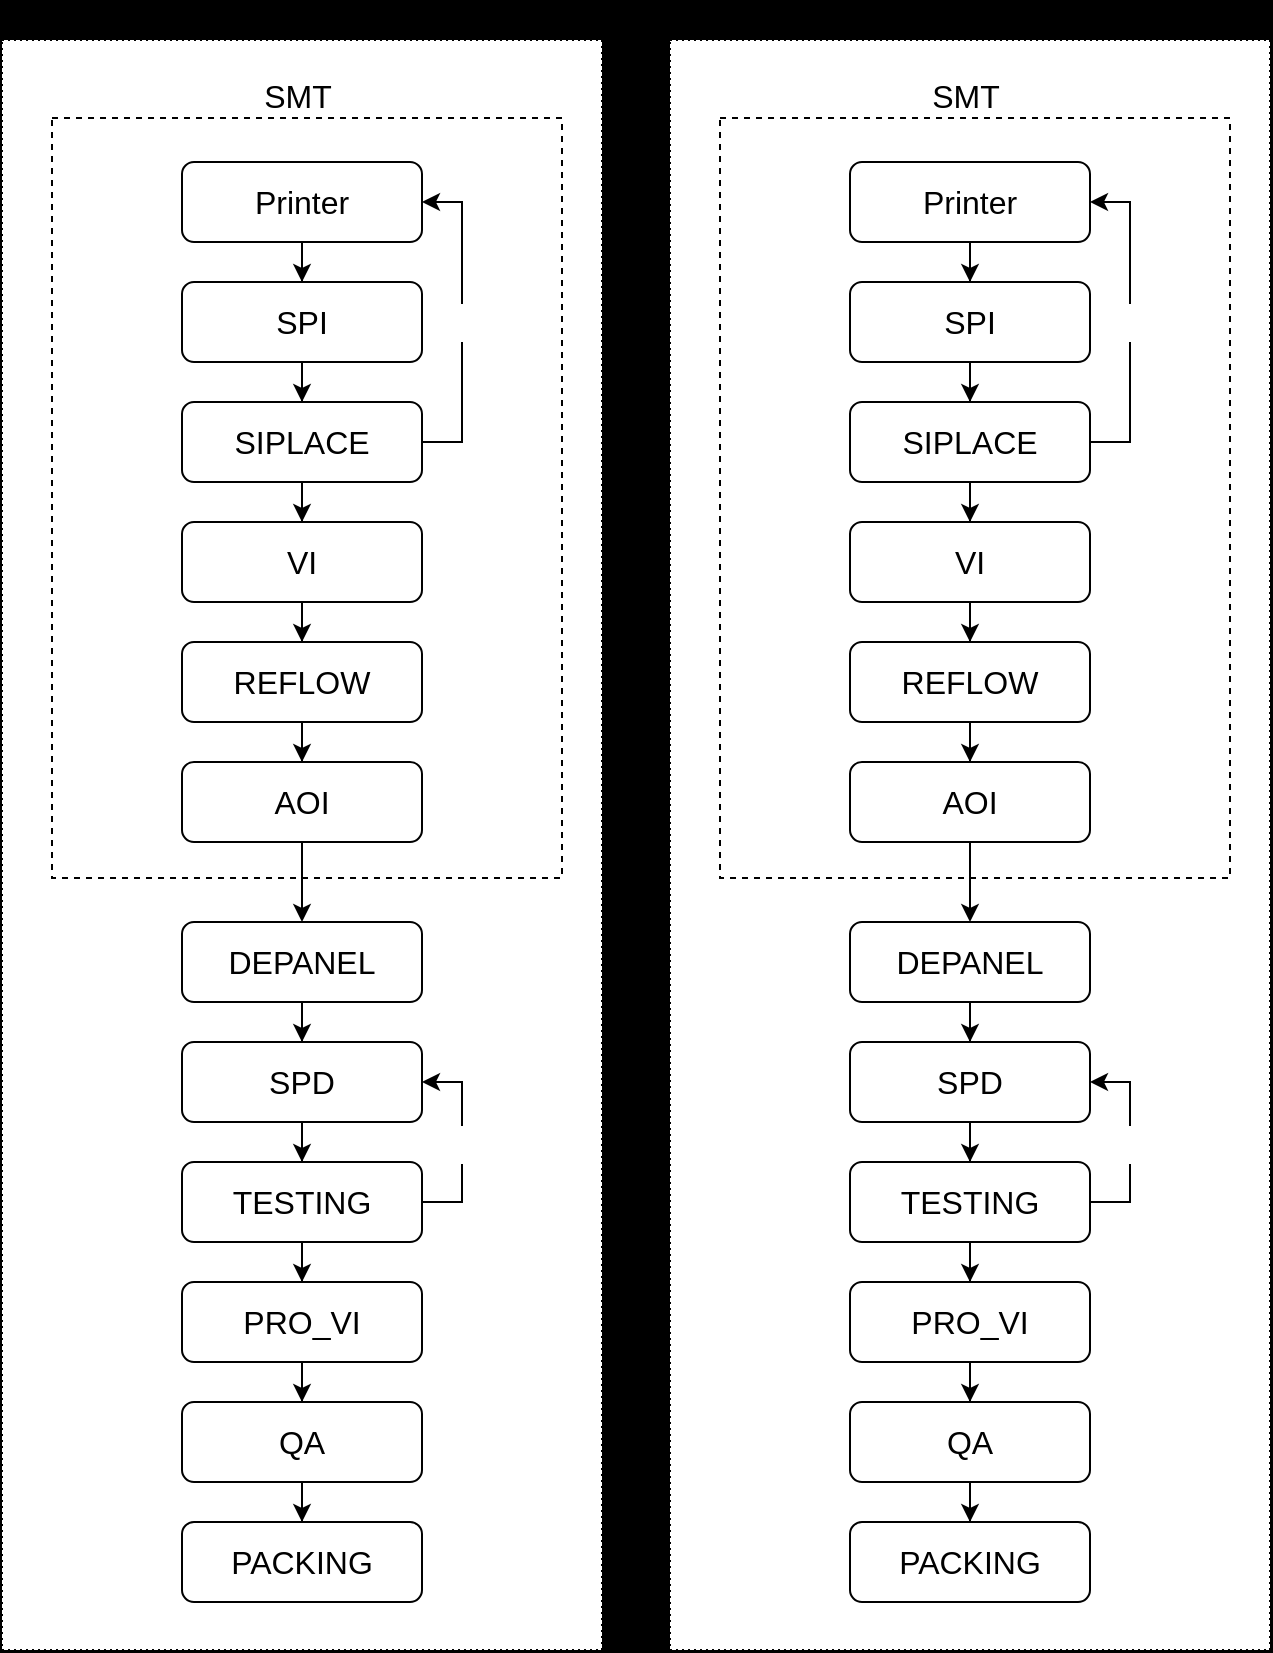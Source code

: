 <mxfile version="14.9.4" type="github" pages="2">
  <diagram id="6duA1uSMdmndYWGt7eCN" name="Route &amp; Lines">
    <mxGraphModel dx="2062" dy="1146" grid="0" gridSize="10" guides="1" tooltips="1" connect="1" arrows="1" fold="1" page="1" pageScale="1" pageWidth="100000" pageHeight="100000" background="#000000" math="0" shadow="0">
      <root>
        <mxCell id="0" />
        <mxCell id="1" parent="0" />
        <mxCell id="z4yi9fR-iadnpEJnsJKe-28" value="" style="rounded=0;whiteSpace=wrap;html=1;dashed=1;fontSize=16;dashPattern=1 2;" vertex="1" parent="1">
          <mxGeometry x="560" y="99" width="300" height="805" as="geometry" />
        </mxCell>
        <mxCell id="z4yi9fR-iadnpEJnsJKe-29" value="" style="rounded=0;whiteSpace=wrap;html=1;dashed=1;" vertex="1" parent="1">
          <mxGeometry x="585" y="138" width="255" height="380" as="geometry" />
        </mxCell>
        <mxCell id="z4yi9fR-iadnpEJnsJKe-30" value="" style="edgeStyle=orthogonalEdgeStyle;rounded=0;orthogonalLoop=1;jettySize=auto;html=1;" edge="1" parent="1" source="z4yi9fR-iadnpEJnsJKe-31" target="z4yi9fR-iadnpEJnsJKe-33">
          <mxGeometry relative="1" as="geometry" />
        </mxCell>
        <mxCell id="z4yi9fR-iadnpEJnsJKe-31" value="Printer" style="rounded=1;whiteSpace=wrap;html=1;fontSize=16;" vertex="1" parent="1">
          <mxGeometry x="650" y="160" width="120" height="40" as="geometry" />
        </mxCell>
        <mxCell id="z4yi9fR-iadnpEJnsJKe-32" value="" style="edgeStyle=orthogonalEdgeStyle;rounded=0;orthogonalLoop=1;jettySize=auto;html=1;" edge="1" parent="1" source="z4yi9fR-iadnpEJnsJKe-33" target="z4yi9fR-iadnpEJnsJKe-35">
          <mxGeometry relative="1" as="geometry" />
        </mxCell>
        <mxCell id="z4yi9fR-iadnpEJnsJKe-33" value="SPI" style="whiteSpace=wrap;html=1;rounded=1;fontSize=16;" vertex="1" parent="1">
          <mxGeometry x="650" y="220" width="120" height="40" as="geometry" />
        </mxCell>
        <mxCell id="z4yi9fR-iadnpEJnsJKe-34" value="" style="edgeStyle=orthogonalEdgeStyle;rounded=0;orthogonalLoop=1;jettySize=auto;html=1;" edge="1" parent="1" source="z4yi9fR-iadnpEJnsJKe-35" target="z4yi9fR-iadnpEJnsJKe-37">
          <mxGeometry relative="1" as="geometry" />
        </mxCell>
        <mxCell id="OaSJKc2FD3M6Q3dSnDNx-2" style="edgeStyle=orthogonalEdgeStyle;rounded=0;orthogonalLoop=1;jettySize=auto;html=1;exitX=1;exitY=0.5;exitDx=0;exitDy=0;entryX=1;entryY=0.5;entryDx=0;entryDy=0;fontSize=16;fontColor=none;" edge="1" parent="1" source="z4yi9fR-iadnpEJnsJKe-35" target="z4yi9fR-iadnpEJnsJKe-31">
          <mxGeometry relative="1" as="geometry" />
        </mxCell>
        <mxCell id="OaSJKc2FD3M6Q3dSnDNx-3" value="&lt;font color=&quot;#ffffff&quot;&gt;Rework&lt;/font&gt;" style="edgeLabel;html=1;align=center;verticalAlign=middle;resizable=0;points=[];fontSize=16;fontColor=none;" vertex="1" connectable="0" parent="OaSJKc2FD3M6Q3dSnDNx-2">
          <mxGeometry x="0.175" relative="1" as="geometry">
            <mxPoint x="13" y="14" as="offset" />
          </mxGeometry>
        </mxCell>
        <mxCell id="z4yi9fR-iadnpEJnsJKe-35" value="SIPLACE" style="whiteSpace=wrap;html=1;rounded=1;fontSize=16;" vertex="1" parent="1">
          <mxGeometry x="650" y="280" width="120" height="40" as="geometry" />
        </mxCell>
        <mxCell id="z4yi9fR-iadnpEJnsJKe-36" value="" style="edgeStyle=orthogonalEdgeStyle;rounded=0;orthogonalLoop=1;jettySize=auto;html=1;" edge="1" parent="1" source="z4yi9fR-iadnpEJnsJKe-37" target="z4yi9fR-iadnpEJnsJKe-39">
          <mxGeometry relative="1" as="geometry" />
        </mxCell>
        <mxCell id="z4yi9fR-iadnpEJnsJKe-37" value="VI" style="whiteSpace=wrap;html=1;rounded=1;fontSize=16;" vertex="1" parent="1">
          <mxGeometry x="650" y="340" width="120" height="40" as="geometry" />
        </mxCell>
        <mxCell id="z4yi9fR-iadnpEJnsJKe-38" value="" style="edgeStyle=orthogonalEdgeStyle;rounded=0;orthogonalLoop=1;jettySize=auto;html=1;" edge="1" parent="1" source="z4yi9fR-iadnpEJnsJKe-39" target="z4yi9fR-iadnpEJnsJKe-41">
          <mxGeometry relative="1" as="geometry" />
        </mxCell>
        <mxCell id="z4yi9fR-iadnpEJnsJKe-39" value="REFLOW" style="whiteSpace=wrap;html=1;rounded=1;fontSize=16;" vertex="1" parent="1">
          <mxGeometry x="650" y="400" width="120" height="40" as="geometry" />
        </mxCell>
        <mxCell id="z4yi9fR-iadnpEJnsJKe-40" value="" style="edgeStyle=orthogonalEdgeStyle;rounded=0;orthogonalLoop=1;jettySize=auto;html=1;" edge="1" parent="1" source="z4yi9fR-iadnpEJnsJKe-41" target="z4yi9fR-iadnpEJnsJKe-44">
          <mxGeometry relative="1" as="geometry" />
        </mxCell>
        <mxCell id="z4yi9fR-iadnpEJnsJKe-41" value="AOI" style="whiteSpace=wrap;html=1;rounded=1;fontSize=16;" vertex="1" parent="1">
          <mxGeometry x="650" y="460" width="120" height="40" as="geometry" />
        </mxCell>
        <mxCell id="z4yi9fR-iadnpEJnsJKe-42" value="SMT" style="text;html=1;strokeColor=none;fillColor=none;align=center;verticalAlign=middle;whiteSpace=wrap;rounded=0;dashed=1;fontSize=16;" vertex="1" parent="1">
          <mxGeometry x="688" y="117" width="40" height="20" as="geometry" />
        </mxCell>
        <mxCell id="z4yi9fR-iadnpEJnsJKe-43" value="" style="edgeStyle=orthogonalEdgeStyle;rounded=0;orthogonalLoop=1;jettySize=auto;html=1;" edge="1" parent="1" source="z4yi9fR-iadnpEJnsJKe-44" target="z4yi9fR-iadnpEJnsJKe-46">
          <mxGeometry relative="1" as="geometry" />
        </mxCell>
        <mxCell id="z4yi9fR-iadnpEJnsJKe-44" value="DEPANEL" style="whiteSpace=wrap;html=1;rounded=1;fontSize=16;" vertex="1" parent="1">
          <mxGeometry x="650" y="540" width="120" height="40" as="geometry" />
        </mxCell>
        <mxCell id="z4yi9fR-iadnpEJnsJKe-45" value="" style="edgeStyle=orthogonalEdgeStyle;rounded=0;orthogonalLoop=1;jettySize=auto;html=1;" edge="1" parent="1" source="z4yi9fR-iadnpEJnsJKe-46" target="z4yi9fR-iadnpEJnsJKe-48">
          <mxGeometry relative="1" as="geometry" />
        </mxCell>
        <mxCell id="z4yi9fR-iadnpEJnsJKe-46" value="SPD" style="whiteSpace=wrap;html=1;rounded=1;fontSize=16;" vertex="1" parent="1">
          <mxGeometry x="650" y="600" width="120" height="40" as="geometry" />
        </mxCell>
        <mxCell id="z4yi9fR-iadnpEJnsJKe-47" value="" style="edgeStyle=orthogonalEdgeStyle;rounded=0;orthogonalLoop=1;jettySize=auto;html=1;" edge="1" parent="1" source="z4yi9fR-iadnpEJnsJKe-48" target="z4yi9fR-iadnpEJnsJKe-50">
          <mxGeometry relative="1" as="geometry" />
        </mxCell>
        <mxCell id="OaSJKc2FD3M6Q3dSnDNx-4" style="edgeStyle=orthogonalEdgeStyle;rounded=0;orthogonalLoop=1;jettySize=auto;html=1;exitX=1;exitY=0.5;exitDx=0;exitDy=0;entryX=1;entryY=0.5;entryDx=0;entryDy=0;fontSize=16;fontColor=none;" edge="1" parent="1" source="z4yi9fR-iadnpEJnsJKe-48" target="z4yi9fR-iadnpEJnsJKe-46">
          <mxGeometry relative="1" as="geometry" />
        </mxCell>
        <mxCell id="OaSJKc2FD3M6Q3dSnDNx-5" value="&lt;font color=&quot;#ffffff&quot;&gt;Rework&lt;/font&gt;" style="edgeLabel;html=1;align=center;verticalAlign=middle;resizable=0;points=[];fontSize=16;fontColor=none;" vertex="1" connectable="0" parent="OaSJKc2FD3M6Q3dSnDNx-4">
          <mxGeometry x="0.32" y="1" relative="1" as="geometry">
            <mxPoint x="21" y="17" as="offset" />
          </mxGeometry>
        </mxCell>
        <mxCell id="z4yi9fR-iadnpEJnsJKe-48" value="TESTING" style="whiteSpace=wrap;html=1;rounded=1;fontSize=16;" vertex="1" parent="1">
          <mxGeometry x="650" y="660" width="120" height="40" as="geometry" />
        </mxCell>
        <mxCell id="z4yi9fR-iadnpEJnsJKe-49" value="" style="edgeStyle=orthogonalEdgeStyle;rounded=0;orthogonalLoop=1;jettySize=auto;html=1;" edge="1" parent="1" source="z4yi9fR-iadnpEJnsJKe-50" target="z4yi9fR-iadnpEJnsJKe-52">
          <mxGeometry relative="1" as="geometry" />
        </mxCell>
        <mxCell id="z4yi9fR-iadnpEJnsJKe-50" value="PRO_VI" style="whiteSpace=wrap;html=1;rounded=1;fontSize=16;" vertex="1" parent="1">
          <mxGeometry x="650" y="720" width="120" height="40" as="geometry" />
        </mxCell>
        <mxCell id="z4yi9fR-iadnpEJnsJKe-51" value="" style="edgeStyle=orthogonalEdgeStyle;rounded=0;orthogonalLoop=1;jettySize=auto;html=1;" edge="1" parent="1" source="z4yi9fR-iadnpEJnsJKe-52" target="z4yi9fR-iadnpEJnsJKe-53">
          <mxGeometry relative="1" as="geometry" />
        </mxCell>
        <mxCell id="z4yi9fR-iadnpEJnsJKe-52" value="QA" style="whiteSpace=wrap;html=1;rounded=1;fontSize=16;" vertex="1" parent="1">
          <mxGeometry x="650" y="780" width="120" height="40" as="geometry" />
        </mxCell>
        <mxCell id="z4yi9fR-iadnpEJnsJKe-53" value="PACKING" style="whiteSpace=wrap;html=1;rounded=1;fontSize=16;" vertex="1" parent="1">
          <mxGeometry x="650" y="840" width="120" height="40" as="geometry" />
        </mxCell>
        <mxCell id="z4yi9fR-iadnpEJnsJKe-54" value="LINE 2" style="text;html=1;strokeColor=none;fillColor=none;align=center;verticalAlign=middle;whiteSpace=wrap;rounded=0;dashed=1;fontSize=16;" vertex="1" parent="1">
          <mxGeometry x="682.5" y="79" width="60" height="20" as="geometry" />
        </mxCell>
        <mxCell id="OaSJKc2FD3M6Q3dSnDNx-6" value="" style="rounded=0;whiteSpace=wrap;html=1;dashed=1;fontSize=16;dashPattern=1 2;" vertex="1" parent="1">
          <mxGeometry x="226" y="99" width="300" height="805" as="geometry" />
        </mxCell>
        <mxCell id="OaSJKc2FD3M6Q3dSnDNx-7" value="" style="rounded=0;whiteSpace=wrap;html=1;dashed=1;" vertex="1" parent="1">
          <mxGeometry x="251" y="138" width="255" height="380" as="geometry" />
        </mxCell>
        <mxCell id="OaSJKc2FD3M6Q3dSnDNx-8" value="" style="edgeStyle=orthogonalEdgeStyle;rounded=0;orthogonalLoop=1;jettySize=auto;html=1;" edge="1" parent="1" source="OaSJKc2FD3M6Q3dSnDNx-9" target="OaSJKc2FD3M6Q3dSnDNx-11">
          <mxGeometry relative="1" as="geometry" />
        </mxCell>
        <mxCell id="OaSJKc2FD3M6Q3dSnDNx-9" value="Printer" style="rounded=1;whiteSpace=wrap;html=1;fontSize=16;" vertex="1" parent="1">
          <mxGeometry x="316" y="160" width="120" height="40" as="geometry" />
        </mxCell>
        <mxCell id="OaSJKc2FD3M6Q3dSnDNx-10" value="" style="edgeStyle=orthogonalEdgeStyle;rounded=0;orthogonalLoop=1;jettySize=auto;html=1;" edge="1" parent="1" source="OaSJKc2FD3M6Q3dSnDNx-11" target="OaSJKc2FD3M6Q3dSnDNx-15">
          <mxGeometry relative="1" as="geometry" />
        </mxCell>
        <mxCell id="OaSJKc2FD3M6Q3dSnDNx-11" value="SPI" style="whiteSpace=wrap;html=1;rounded=1;fontSize=16;" vertex="1" parent="1">
          <mxGeometry x="316" y="220" width="120" height="40" as="geometry" />
        </mxCell>
        <mxCell id="OaSJKc2FD3M6Q3dSnDNx-12" value="" style="edgeStyle=orthogonalEdgeStyle;rounded=0;orthogonalLoop=1;jettySize=auto;html=1;" edge="1" parent="1" source="OaSJKc2FD3M6Q3dSnDNx-15" target="OaSJKc2FD3M6Q3dSnDNx-17">
          <mxGeometry relative="1" as="geometry" />
        </mxCell>
        <mxCell id="OaSJKc2FD3M6Q3dSnDNx-13" style="edgeStyle=orthogonalEdgeStyle;rounded=0;orthogonalLoop=1;jettySize=auto;html=1;exitX=1;exitY=0.5;exitDx=0;exitDy=0;entryX=1;entryY=0.5;entryDx=0;entryDy=0;fontSize=16;fontColor=none;" edge="1" parent="1" source="OaSJKc2FD3M6Q3dSnDNx-15" target="OaSJKc2FD3M6Q3dSnDNx-9">
          <mxGeometry relative="1" as="geometry" />
        </mxCell>
        <mxCell id="OaSJKc2FD3M6Q3dSnDNx-14" value="&lt;font color=&quot;#ffffff&quot;&gt;Rework&lt;/font&gt;" style="edgeLabel;html=1;align=center;verticalAlign=middle;resizable=0;points=[];fontSize=16;fontColor=none;" vertex="1" connectable="0" parent="OaSJKc2FD3M6Q3dSnDNx-13">
          <mxGeometry x="0.175" relative="1" as="geometry">
            <mxPoint x="13" y="14" as="offset" />
          </mxGeometry>
        </mxCell>
        <mxCell id="OaSJKc2FD3M6Q3dSnDNx-15" value="SIPLACE" style="whiteSpace=wrap;html=1;rounded=1;fontSize=16;" vertex="1" parent="1">
          <mxGeometry x="316" y="280" width="120" height="40" as="geometry" />
        </mxCell>
        <mxCell id="OaSJKc2FD3M6Q3dSnDNx-16" value="" style="edgeStyle=orthogonalEdgeStyle;rounded=0;orthogonalLoop=1;jettySize=auto;html=1;" edge="1" parent="1" source="OaSJKc2FD3M6Q3dSnDNx-17" target="OaSJKc2FD3M6Q3dSnDNx-19">
          <mxGeometry relative="1" as="geometry" />
        </mxCell>
        <mxCell id="OaSJKc2FD3M6Q3dSnDNx-17" value="VI" style="whiteSpace=wrap;html=1;rounded=1;fontSize=16;" vertex="1" parent="1">
          <mxGeometry x="316" y="340" width="120" height="40" as="geometry" />
        </mxCell>
        <mxCell id="OaSJKc2FD3M6Q3dSnDNx-18" value="" style="edgeStyle=orthogonalEdgeStyle;rounded=0;orthogonalLoop=1;jettySize=auto;html=1;" edge="1" parent="1" source="OaSJKc2FD3M6Q3dSnDNx-19" target="OaSJKc2FD3M6Q3dSnDNx-21">
          <mxGeometry relative="1" as="geometry" />
        </mxCell>
        <mxCell id="OaSJKc2FD3M6Q3dSnDNx-19" value="REFLOW" style="whiteSpace=wrap;html=1;rounded=1;fontSize=16;" vertex="1" parent="1">
          <mxGeometry x="316" y="400" width="120" height="40" as="geometry" />
        </mxCell>
        <mxCell id="OaSJKc2FD3M6Q3dSnDNx-20" value="" style="edgeStyle=orthogonalEdgeStyle;rounded=0;orthogonalLoop=1;jettySize=auto;html=1;" edge="1" parent="1" source="OaSJKc2FD3M6Q3dSnDNx-21" target="OaSJKc2FD3M6Q3dSnDNx-24">
          <mxGeometry relative="1" as="geometry" />
        </mxCell>
        <mxCell id="OaSJKc2FD3M6Q3dSnDNx-21" value="AOI" style="whiteSpace=wrap;html=1;rounded=1;fontSize=16;" vertex="1" parent="1">
          <mxGeometry x="316" y="460" width="120" height="40" as="geometry" />
        </mxCell>
        <mxCell id="OaSJKc2FD3M6Q3dSnDNx-22" value="SMT" style="text;html=1;strokeColor=none;fillColor=none;align=center;verticalAlign=middle;whiteSpace=wrap;rounded=0;dashed=1;fontSize=16;" vertex="1" parent="1">
          <mxGeometry x="354" y="117" width="40" height="20" as="geometry" />
        </mxCell>
        <mxCell id="OaSJKc2FD3M6Q3dSnDNx-23" value="" style="edgeStyle=orthogonalEdgeStyle;rounded=0;orthogonalLoop=1;jettySize=auto;html=1;" edge="1" parent="1" source="OaSJKc2FD3M6Q3dSnDNx-24" target="OaSJKc2FD3M6Q3dSnDNx-26">
          <mxGeometry relative="1" as="geometry" />
        </mxCell>
        <mxCell id="OaSJKc2FD3M6Q3dSnDNx-24" value="DEPANEL" style="whiteSpace=wrap;html=1;rounded=1;fontSize=16;" vertex="1" parent="1">
          <mxGeometry x="316" y="540" width="120" height="40" as="geometry" />
        </mxCell>
        <mxCell id="OaSJKc2FD3M6Q3dSnDNx-25" value="" style="edgeStyle=orthogonalEdgeStyle;rounded=0;orthogonalLoop=1;jettySize=auto;html=1;" edge="1" parent="1" source="OaSJKc2FD3M6Q3dSnDNx-26" target="OaSJKc2FD3M6Q3dSnDNx-30">
          <mxGeometry relative="1" as="geometry" />
        </mxCell>
        <mxCell id="OaSJKc2FD3M6Q3dSnDNx-26" value="SPD" style="whiteSpace=wrap;html=1;rounded=1;fontSize=16;" vertex="1" parent="1">
          <mxGeometry x="316" y="600" width="120" height="40" as="geometry" />
        </mxCell>
        <mxCell id="OaSJKc2FD3M6Q3dSnDNx-27" value="" style="edgeStyle=orthogonalEdgeStyle;rounded=0;orthogonalLoop=1;jettySize=auto;html=1;" edge="1" parent="1" source="OaSJKc2FD3M6Q3dSnDNx-30" target="OaSJKc2FD3M6Q3dSnDNx-32">
          <mxGeometry relative="1" as="geometry" />
        </mxCell>
        <mxCell id="OaSJKc2FD3M6Q3dSnDNx-28" style="edgeStyle=orthogonalEdgeStyle;rounded=0;orthogonalLoop=1;jettySize=auto;html=1;exitX=1;exitY=0.5;exitDx=0;exitDy=0;entryX=1;entryY=0.5;entryDx=0;entryDy=0;fontSize=16;fontColor=none;" edge="1" parent="1" source="OaSJKc2FD3M6Q3dSnDNx-30" target="OaSJKc2FD3M6Q3dSnDNx-26">
          <mxGeometry relative="1" as="geometry" />
        </mxCell>
        <mxCell id="OaSJKc2FD3M6Q3dSnDNx-29" value="&lt;font color=&quot;#ffffff&quot;&gt;Rework&lt;/font&gt;" style="edgeLabel;html=1;align=center;verticalAlign=middle;resizable=0;points=[];fontSize=16;fontColor=none;" vertex="1" connectable="0" parent="OaSJKc2FD3M6Q3dSnDNx-28">
          <mxGeometry x="0.32" y="1" relative="1" as="geometry">
            <mxPoint x="21" y="17" as="offset" />
          </mxGeometry>
        </mxCell>
        <mxCell id="OaSJKc2FD3M6Q3dSnDNx-30" value="TESTING" style="whiteSpace=wrap;html=1;rounded=1;fontSize=16;" vertex="1" parent="1">
          <mxGeometry x="316" y="660" width="120" height="40" as="geometry" />
        </mxCell>
        <mxCell id="OaSJKc2FD3M6Q3dSnDNx-31" value="" style="edgeStyle=orthogonalEdgeStyle;rounded=0;orthogonalLoop=1;jettySize=auto;html=1;" edge="1" parent="1" source="OaSJKc2FD3M6Q3dSnDNx-32" target="OaSJKc2FD3M6Q3dSnDNx-34">
          <mxGeometry relative="1" as="geometry" />
        </mxCell>
        <mxCell id="OaSJKc2FD3M6Q3dSnDNx-32" value="PRO_VI" style="whiteSpace=wrap;html=1;rounded=1;fontSize=16;" vertex="1" parent="1">
          <mxGeometry x="316" y="720" width="120" height="40" as="geometry" />
        </mxCell>
        <mxCell id="OaSJKc2FD3M6Q3dSnDNx-33" value="" style="edgeStyle=orthogonalEdgeStyle;rounded=0;orthogonalLoop=1;jettySize=auto;html=1;" edge="1" parent="1" source="OaSJKc2FD3M6Q3dSnDNx-34" target="OaSJKc2FD3M6Q3dSnDNx-35">
          <mxGeometry relative="1" as="geometry" />
        </mxCell>
        <mxCell id="OaSJKc2FD3M6Q3dSnDNx-34" value="QA" style="whiteSpace=wrap;html=1;rounded=1;fontSize=16;" vertex="1" parent="1">
          <mxGeometry x="316" y="780" width="120" height="40" as="geometry" />
        </mxCell>
        <mxCell id="OaSJKc2FD3M6Q3dSnDNx-35" value="PACKING" style="whiteSpace=wrap;html=1;rounded=1;fontSize=16;" vertex="1" parent="1">
          <mxGeometry x="316" y="840" width="120" height="40" as="geometry" />
        </mxCell>
        <mxCell id="OaSJKc2FD3M6Q3dSnDNx-36" value="LINE 1" style="text;html=1;strokeColor=none;fillColor=none;align=center;verticalAlign=middle;whiteSpace=wrap;rounded=0;dashed=1;fontSize=16;" vertex="1" parent="1">
          <mxGeometry x="348.5" y="79" width="60" height="20" as="geometry" />
        </mxCell>
      </root>
    </mxGraphModel>
  </diagram>
  <diagram id="d906zBtjWqWZmlAAoWmq" name="WO LOT PANEL PIECE">
    <mxGraphModel dx="2062" dy="1146" grid="0" gridSize="10" guides="1" tooltips="1" connect="1" arrows="1" fold="1" page="1" pageScale="1" pageWidth="100000" pageHeight="100000" math="0" shadow="0">
      <root>
        <mxCell id="wUC67vCHg1ev2IUdutJq-0" />
        <mxCell id="wUC67vCHg1ev2IUdutJq-1" parent="wUC67vCHg1ev2IUdutJq-0" />
        <mxCell id="wUC67vCHg1ev2IUdutJq-4" value="" style="edgeStyle=orthogonalEdgeStyle;rounded=0;orthogonalLoop=1;jettySize=auto;html=1;fontSize=16;" edge="1" parent="wUC67vCHg1ev2IUdutJq-1" source="wUC67vCHg1ev2IUdutJq-2" target="wUC67vCHg1ev2IUdutJq-3">
          <mxGeometry relative="1" as="geometry" />
        </mxCell>
        <mxCell id="wUC67vCHg1ev2IUdutJq-28" value="&lt;font color=&quot;#ffffff&quot; style=&quot;font-size: 18px&quot;&gt;Split&lt;/font&gt;" style="edgeLabel;html=1;align=center;verticalAlign=middle;resizable=0;points=[];fontSize=16;fontColor=none;" vertex="1" connectable="0" parent="wUC67vCHg1ev2IUdutJq-4">
          <mxGeometry x="-0.262" relative="1" as="geometry">
            <mxPoint x="12" as="offset" />
          </mxGeometry>
        </mxCell>
        <mxCell id="wUC67vCHg1ev2IUdutJq-2" value="SMT" style="rounded=1;whiteSpace=wrap;html=1;fontSize=16;" vertex="1" parent="wUC67vCHg1ev2IUdutJq-1">
          <mxGeometry x="150" y="190" width="340" height="60" as="geometry" />
        </mxCell>
        <mxCell id="wUC67vCHg1ev2IUdutJq-3" value="DEPANEL" style="rounded=1;whiteSpace=wrap;html=1;fontSize=16;" vertex="1" parent="wUC67vCHg1ev2IUdutJq-1">
          <mxGeometry x="620" y="190" width="340" height="60" as="geometry" />
        </mxCell>
        <mxCell id="wUC67vCHg1ev2IUdutJq-8" value="Lot" style="swimlane;fontSize=16;" vertex="1" parent="wUC67vCHg1ev2IUdutJq-1">
          <mxGeometry x="170" y="280" width="300" height="220" as="geometry" />
        </mxCell>
        <mxCell id="wUC67vCHg1ev2IUdutJq-9" value="Panel 1" style="rounded=0;whiteSpace=wrap;html=1;fontSize=16;" vertex="1" parent="wUC67vCHg1ev2IUdutJq-8">
          <mxGeometry x="20" y="50" width="120" height="60" as="geometry" />
        </mxCell>
        <mxCell id="wUC67vCHg1ev2IUdutJq-10" value="Panel 2" style="rounded=0;whiteSpace=wrap;html=1;fontSize=16;" vertex="1" parent="wUC67vCHg1ev2IUdutJq-8">
          <mxGeometry x="160" y="50" width="120" height="60" as="geometry" />
        </mxCell>
        <mxCell id="wUC67vCHg1ev2IUdutJq-11" value="Panel 3" style="rounded=0;whiteSpace=wrap;html=1;fontSize=16;" vertex="1" parent="wUC67vCHg1ev2IUdutJq-8">
          <mxGeometry x="20" y="130" width="120" height="60" as="geometry" />
        </mxCell>
        <mxCell id="wUC67vCHg1ev2IUdutJq-20" value="&lt;span style=&quot;color: rgb(240 , 240 , 240) ; font-family: &amp;#34;helvetica&amp;#34; ; font-style: normal ; font-weight: 400 ; letter-spacing: normal ; text-align: center ; text-indent: 0px ; text-transform: none ; word-spacing: 0px ; background-color: rgb(42 , 42 , 42) ; display: inline ; float: none&quot;&gt;&lt;font style=&quot;font-size: 22px&quot;&gt;…&lt;/font&gt;&lt;/span&gt;" style="text;whiteSpace=wrap;html=1;fontSize=16;fontColor=none;" vertex="1" parent="wUC67vCHg1ev2IUdutJq-8">
          <mxGeometry x="190" y="145" width="80" height="30" as="geometry" />
        </mxCell>
        <mxCell id="wUC67vCHg1ev2IUdutJq-21" value="&lt;font style=&quot;font-size: 16px&quot; color=&quot;#ffffff&quot;&gt;PIECE 1&lt;/font&gt;" style="rounded=0;whiteSpace=wrap;html=1;sketch=0;fontSize=24;fontColor=none;" vertex="1" parent="wUC67vCHg1ev2IUdutJq-1">
          <mxGeometry x="630" y="320" width="120" height="30" as="geometry" />
        </mxCell>
        <mxCell id="wUC67vCHg1ev2IUdutJq-24" value="&lt;font style=&quot;font-size: 16px&quot; color=&quot;#ffffff&quot;&gt;PIECE 2&lt;/font&gt;" style="rounded=0;whiteSpace=wrap;html=1;sketch=0;fontSize=24;fontColor=none;" vertex="1" parent="wUC67vCHg1ev2IUdutJq-1">
          <mxGeometry x="630" y="360" width="120" height="30" as="geometry" />
        </mxCell>
        <mxCell id="wUC67vCHg1ev2IUdutJq-29" value="&lt;font style=&quot;font-size: 16px&quot; color=&quot;#ffffff&quot;&gt;PIECE 3&lt;/font&gt;" style="rounded=0;whiteSpace=wrap;html=1;sketch=0;fontSize=24;fontColor=none;" vertex="1" parent="wUC67vCHg1ev2IUdutJq-1">
          <mxGeometry x="770" y="320" width="120" height="30" as="geometry" />
        </mxCell>
        <mxCell id="wUC67vCHg1ev2IUdutJq-30" value="&lt;font style=&quot;font-size: 16px&quot; color=&quot;#ffffff&quot;&gt;PIECE 4&lt;/font&gt;" style="rounded=0;whiteSpace=wrap;html=1;sketch=0;fontSize=24;fontColor=none;" vertex="1" parent="wUC67vCHg1ev2IUdutJq-1">
          <mxGeometry x="770" y="360" width="120" height="30" as="geometry" />
        </mxCell>
        <mxCell id="wUC67vCHg1ev2IUdutJq-31" value="&lt;font style=&quot;font-size: 16px&quot; color=&quot;#ffffff&quot;&gt;PIECE 5&lt;/font&gt;" style="rounded=0;whiteSpace=wrap;html=1;sketch=0;fontSize=24;fontColor=none;" vertex="1" parent="wUC67vCHg1ev2IUdutJq-1">
          <mxGeometry x="630" y="420" width="120" height="30" as="geometry" />
        </mxCell>
        <mxCell id="wUC67vCHg1ev2IUdutJq-32" value="&lt;font style=&quot;font-size: 16px&quot; color=&quot;#ffffff&quot;&gt;PIECE 6&lt;/font&gt;" style="rounded=0;whiteSpace=wrap;html=1;sketch=0;fontSize=24;fontColor=none;" vertex="1" parent="wUC67vCHg1ev2IUdutJq-1">
          <mxGeometry x="630" y="460" width="120" height="30" as="geometry" />
        </mxCell>
      </root>
    </mxGraphModel>
  </diagram>
</mxfile>
